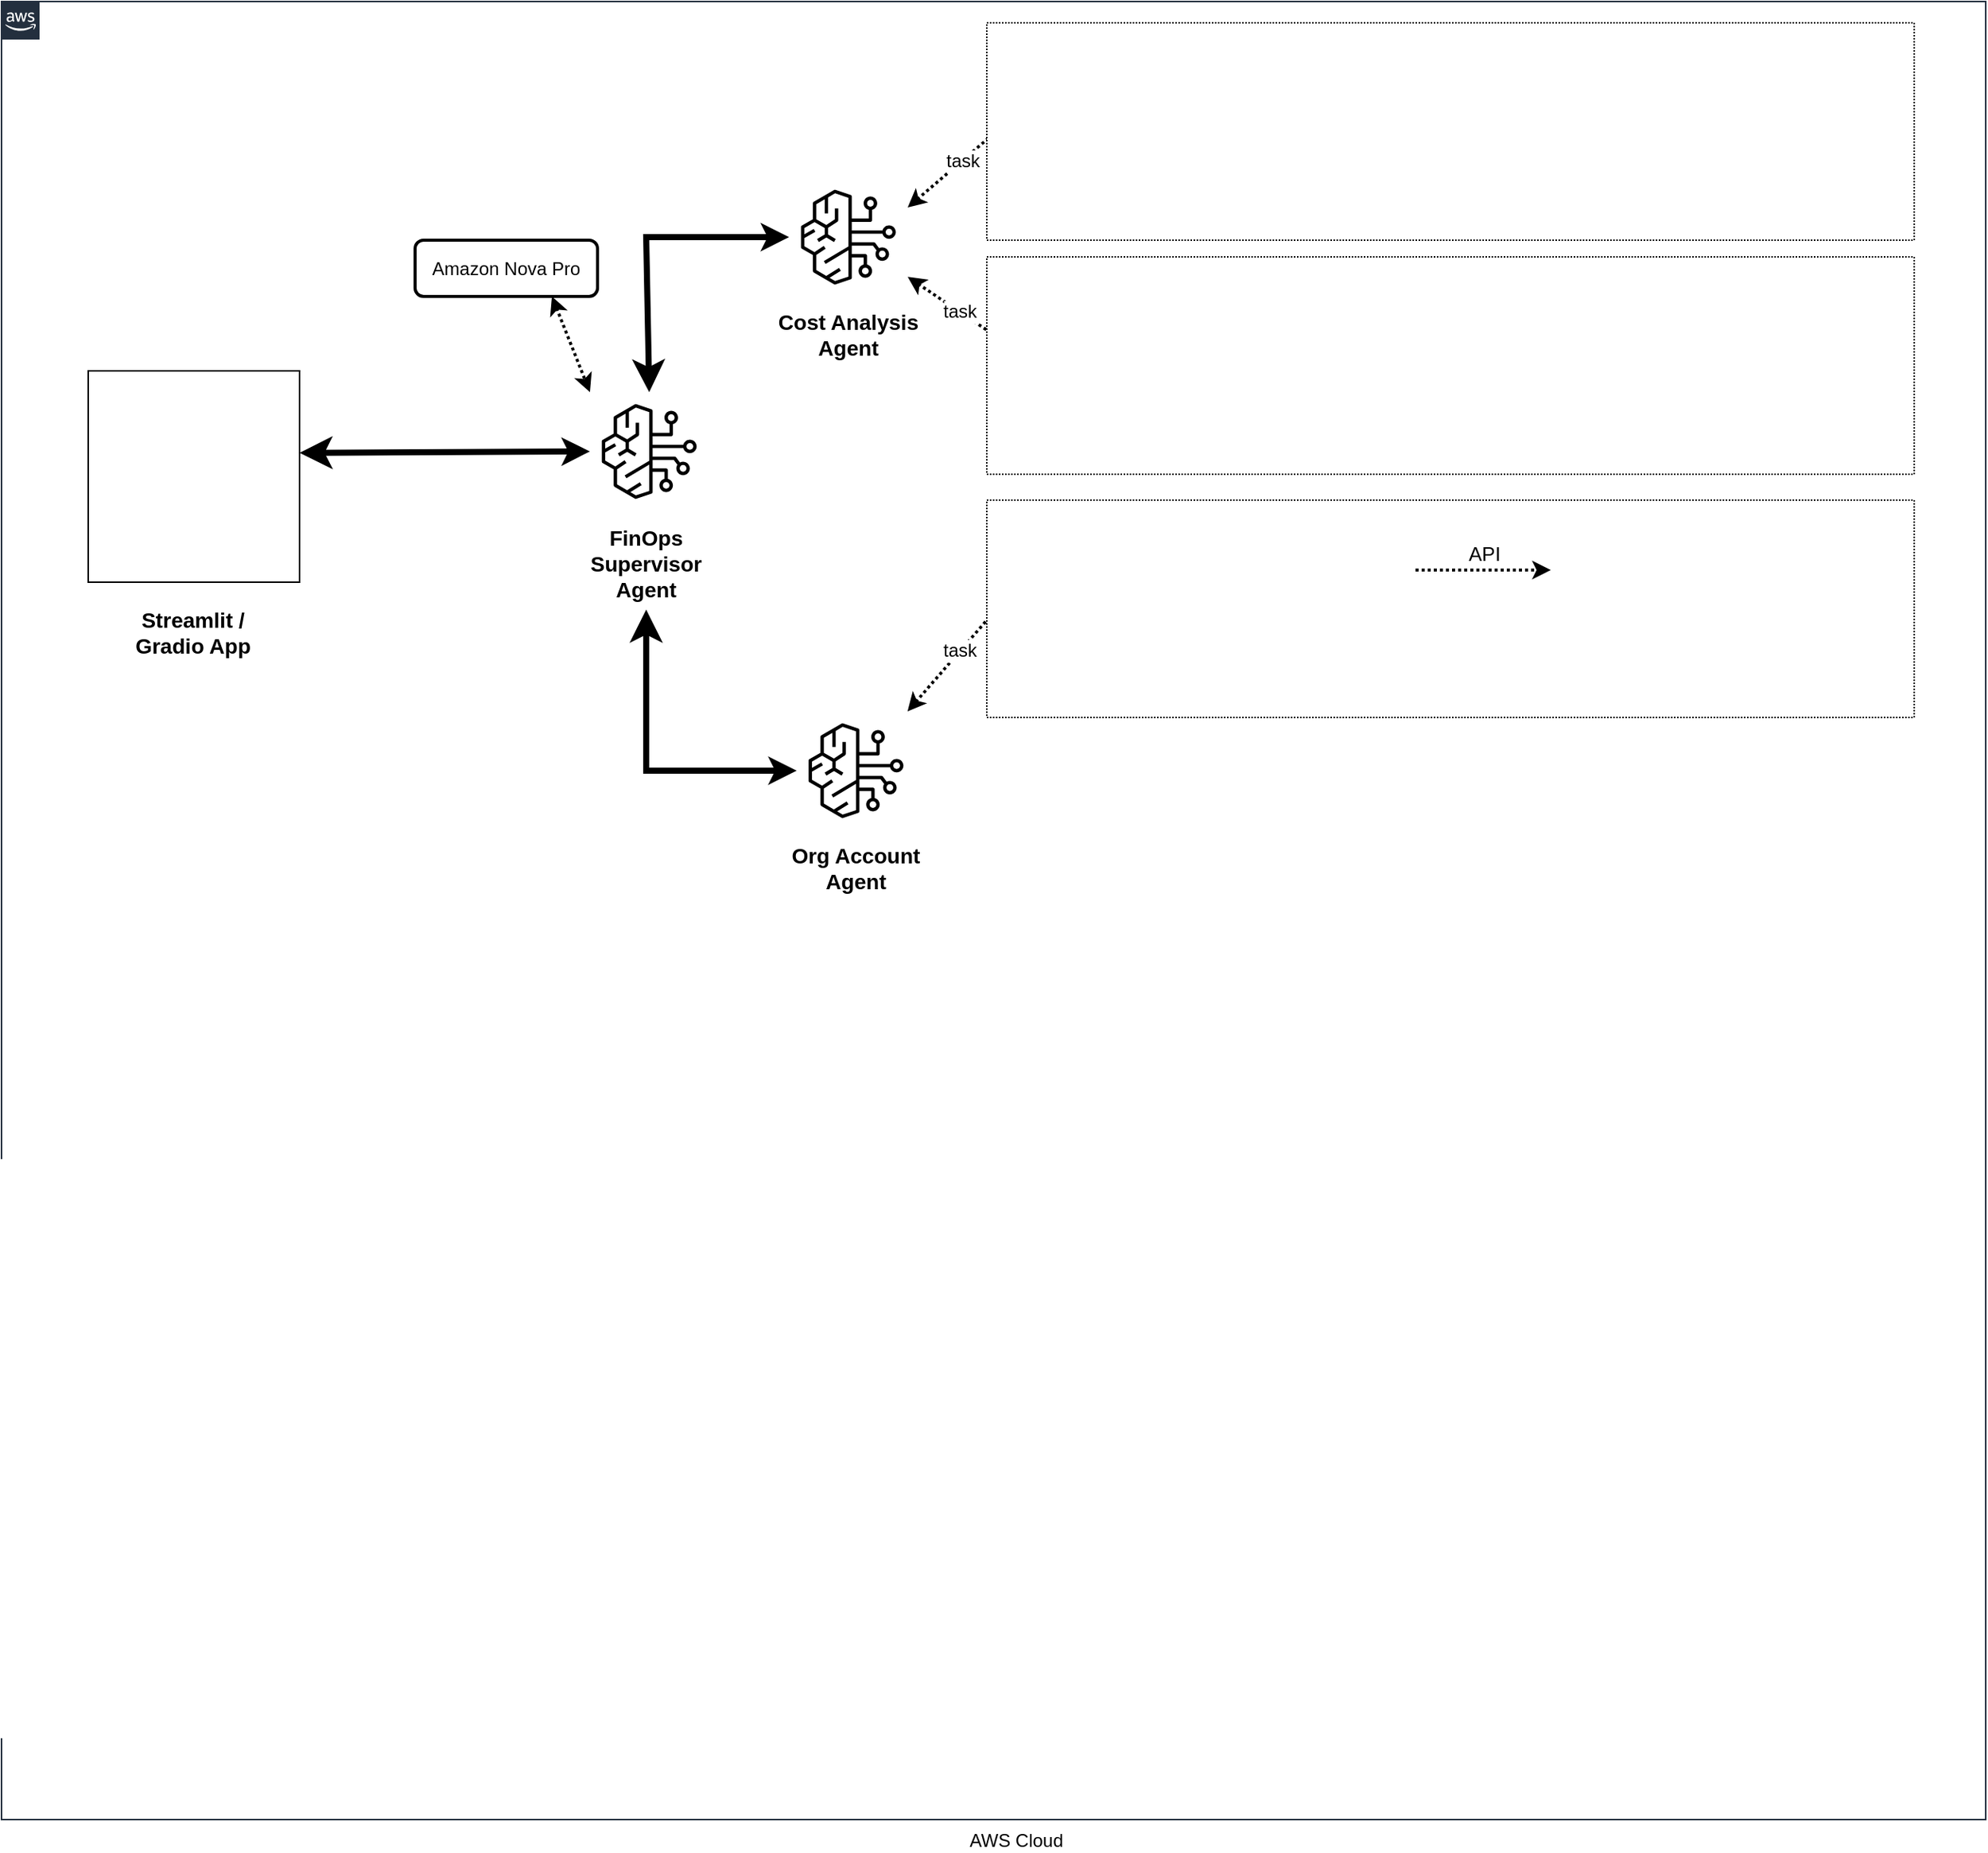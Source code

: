 <mxfile version="28.0.4">
  <diagram name="페이지-1" id="RuTvgAe05luTqqJp8XIn">
    <mxGraphModel dx="1426" dy="1935" grid="0" gridSize="10" guides="1" tooltips="1" connect="1" arrows="1" fold="1" page="1" pageScale="1" pageWidth="1600" pageHeight="1169" background="light-dark(#ffffff, #f5f4f4)" math="0" shadow="0">
      <root>
        <mxCell id="0" />
        <mxCell id="1" parent="0" />
        <mxCell id="2OBhGyxs4nnkqqzqLcTy-14" value="" style="endArrow=classic;startArrow=classic;html=1;rounded=0;strokeColor=light-dark(#000000,#CC0000);startSize=9;strokeWidth=4;exitX=1;exitY=0.388;exitDx=0;exitDy=0;entryX=0;entryY=0.5;entryDx=0;entryDy=0;entryPerimeter=0;exitPerimeter=0;" parent="1" source="2OBhGyxs4nnkqqzqLcTy-12" target="ZPLwYKQgncl39OfeO65Y-1" edge="1">
          <mxGeometry width="50" height="50" relative="1" as="geometry">
            <mxPoint x="178" y="-805.5" as="sourcePoint" />
            <mxPoint x="566" y="-968" as="targetPoint" />
            <Array as="points" />
          </mxGeometry>
        </mxCell>
        <mxCell id="2OBhGyxs4nnkqqzqLcTy-18" value="&lt;font style=&quot;font-size: 16px;&quot;&gt;FastAPI&lt;/font&gt;" style="verticalLabelPosition=middle;verticalAlign=middle;html=1;shape=mxgraph.basic.rect;fillColor2=none;strokeWidth=1;size=20;indent=5;fillColor=light-dark(#FFFFFF,#FFFFFF);fontColor=light-dark(#000000,#000000);strokeColor=light-dark(#000000,#000000);labelPosition=center;align=center;" parent="1" vertex="1">
          <mxGeometry x="108" y="-814" width="119" height="33" as="geometry" />
        </mxCell>
        <mxCell id="2OBhGyxs4nnkqqzqLcTy-21" value="" style="group" parent="1" vertex="1" connectable="0">
          <mxGeometry x="92" y="-875" width="139" height="202" as="geometry" />
        </mxCell>
        <mxCell id="2OBhGyxs4nnkqqzqLcTy-12" value="" style="whiteSpace=wrap;html=1;aspect=fixed;fillColor=light-dark(#FFFFFF,#FFFFFF);strokeColor=light-dark(#000000,#000000);fontColor=light-dark(#000000,#000000);fontSize=16;" parent="2OBhGyxs4nnkqqzqLcTy-21" vertex="1">
          <mxGeometry width="139" height="139" as="geometry" />
        </mxCell>
        <mxCell id="2OBhGyxs4nnkqqzqLcTy-17" value="&lt;h3&gt;Streamlit / Gradio App&lt;/h3&gt;" style="whiteSpace=wrap;html=1;labelBackgroundColor=none;fillStyle=auto;fillColor=none;strokeColor=none;fontColor=light-dark(#000000,#000000);spacing=7;" parent="2OBhGyxs4nnkqqzqLcTy-21" vertex="1">
          <mxGeometry x="9" y="142" width="120" height="60" as="geometry" />
        </mxCell>
        <mxCell id="M7x2iTXA3pfdP00wpJqi-15" value="&lt;font style=&quot;color: light-dark(rgb(0, 0, 0), rgb(0, 0, 0));&quot;&gt;AWS Cloud&lt;/font&gt;" style="points=[[0,0],[0.25,0],[0.5,0],[0.75,0],[1,0],[1,0.25],[1,0.5],[1,0.75],[1,1],[0.75,1],[0.5,1],[0.25,1],[0,1],[0,0.75],[0,0.5],[0,0.25]];outlineConnect=0;gradientColor=none;html=1;whiteSpace=wrap;fontSize=12;fontStyle=0;container=1;pointerEvents=0;collapsible=0;recursiveResize=0;shape=mxgraph.aws4.group;grIcon=mxgraph.aws4.group_aws_cloud_alt;strokeColor=#232F3E;fillColor=none;verticalAlign=top;align=center;spacingLeft=30;fontColor=#232F3E;dashed=0;labelPosition=center;verticalLabelPosition=bottom;" parent="1" vertex="1">
          <mxGeometry x="35" y="-1118" width="1305" height="1196" as="geometry" />
        </mxCell>
        <mxCell id="M7x2iTXA3pfdP00wpJqi-18" value="Cost Analysis&lt;div&gt;Action Group&lt;/div&gt;&lt;div&gt;Lambda Function&lt;/div&gt;" style="sketch=0;points=[[0,0,0],[0.25,0,0],[0.5,0,0],[0.75,0,0],[1,0,0],[0,1,0],[0.25,1,0],[0.5,1,0],[0.75,1,0],[1,1,0],[0,0.25,0],[0,0.5,0],[0,0.75,0],[1,0.25,0],[1,0.5,0],[1,0.75,0]];outlineConnect=0;fontColor=light-dark(#232F3E,#000000);fillColor=#ED7100;strokeColor=#ffffff;dashed=0;verticalLabelPosition=bottom;verticalAlign=top;align=center;html=1;fontSize=12;fontStyle=0;aspect=fixed;shape=mxgraph.aws4.resourceIcon;resIcon=mxgraph.aws4.lambda;" parent="M7x2iTXA3pfdP00wpJqi-15" vertex="1">
          <mxGeometry x="854" y="26" width="78" height="78" as="geometry" />
        </mxCell>
        <mxCell id="2OBhGyxs4nnkqqzqLcTy-3" value="" style="group" parent="M7x2iTXA3pfdP00wpJqi-15" vertex="1" connectable="0">
          <mxGeometry x="364" y="257" width="120" height="143" as="geometry" />
        </mxCell>
        <mxCell id="ZPLwYKQgncl39OfeO65Y-1" value="" style="sketch=0;points=[[0,0,0],[0.25,0,0],[0.5,0,0],[0.75,0,0],[1,0,0],[0,1,0],[0.25,1,0],[0.5,1,0],[0.75,1,0],[1,1,0],[0,0.25,0],[0,0.5,0],[0,0.75,0],[1,0.25,0],[1,0.5,0],[1,0.75,0]];outlineConnect=0;dashed=0;verticalLabelPosition=bottom;verticalAlign=top;align=center;html=1;fontSize=12;fontStyle=0;aspect=fixed;shape=mxgraph.aws4.resourceIcon;resIcon=mxgraph.aws4.bedrock;labelBackgroundColor=none;fillStyle=auto;fillColor=none;strokeColor=light-dark(#000000,#000000);fontColor=light-dark(#000000,#000000);" parent="2OBhGyxs4nnkqqzqLcTy-3" vertex="1">
          <mxGeometry x="23" width="78" height="78" as="geometry" />
        </mxCell>
        <mxCell id="ZPLwYKQgncl39OfeO65Y-2" value="&lt;h3&gt;FinOps Supervisor Agent&lt;/h3&gt;" style="whiteSpace=wrap;html=1;labelBackgroundColor=none;fillStyle=auto;fillColor=none;strokeColor=none;fontColor=light-dark(#000000,#000000);spacing=7;" parent="2OBhGyxs4nnkqqzqLcTy-3" vertex="1">
          <mxGeometry y="83" width="120" height="60" as="geometry" />
        </mxCell>
        <mxCell id="2OBhGyxs4nnkqqzqLcTy-4" value="" style="group" parent="M7x2iTXA3pfdP00wpJqi-15" vertex="1" connectable="0">
          <mxGeometry x="497" y="116" width="120" height="133" as="geometry" />
        </mxCell>
        <mxCell id="2OBhGyxs4nnkqqzqLcTy-1" value="" style="sketch=0;points=[[0,0,0],[0.25,0,0],[0.5,0,0],[0.75,0,0],[1,0,0],[0,1,0],[0.25,1,0],[0.5,1,0],[0.75,1,0],[1,1,0],[0,0.25,0],[0,0.5,0],[0,0.75,0],[1,0.25,0],[1,0.5,0],[1,0.75,0]];outlineConnect=0;dashed=0;verticalLabelPosition=bottom;verticalAlign=top;align=center;html=1;fontSize=12;fontStyle=0;aspect=fixed;shape=mxgraph.aws4.resourceIcon;resIcon=mxgraph.aws4.bedrock;labelBackgroundColor=none;fillStyle=auto;fillColor=none;strokeColor=light-dark(#000000,#000000);fontColor=light-dark(#000000,#000000);" parent="2OBhGyxs4nnkqqzqLcTy-4" vertex="1">
          <mxGeometry x="21" width="78" height="78" as="geometry" />
        </mxCell>
        <mxCell id="2OBhGyxs4nnkqqzqLcTy-2" value="&lt;h3&gt;Cost Analysis Agent&lt;/h3&gt;" style="whiteSpace=wrap;html=1;labelBackgroundColor=none;fillStyle=auto;fillColor=none;strokeColor=none;fontColor=light-dark(#000000,#000000);spacing=7;" parent="2OBhGyxs4nnkqqzqLcTy-4" vertex="1">
          <mxGeometry y="73" width="120" height="60" as="geometry" />
        </mxCell>
        <mxCell id="2OBhGyxs4nnkqqzqLcTy-6" value="" style="endArrow=classic;startArrow=classic;html=1;rounded=0;strokeColor=light-dark(#000000,#CC0000);startSize=9;strokeWidth=4;exitX=0.5;exitY=0;exitDx=0;exitDy=0;exitPerimeter=0;entryX=0;entryY=0.5;entryDx=0;entryDy=0;entryPerimeter=0;" parent="M7x2iTXA3pfdP00wpJqi-15" source="ZPLwYKQgncl39OfeO65Y-1" target="2OBhGyxs4nnkqqzqLcTy-1" edge="1">
          <mxGeometry width="50" height="50" relative="1" as="geometry">
            <mxPoint x="422" y="223" as="sourcePoint" />
            <mxPoint x="487" y="121" as="targetPoint" />
            <Array as="points">
              <mxPoint x="424" y="155" />
            </Array>
          </mxGeometry>
        </mxCell>
        <mxCell id="2OBhGyxs4nnkqqzqLcTy-7" value="&lt;font style=&quot;color: light-dark(rgb(0, 0, 0), rgb(0, 0, 0));&quot;&gt;Amazon Nova Pro&lt;/font&gt;" style="rounded=1;whiteSpace=wrap;html=1;fillColor=none;strokeColor=light-dark(#000000,#000000);strokeWidth=2;" parent="M7x2iTXA3pfdP00wpJqi-15" vertex="1">
          <mxGeometry x="272" y="157" width="120" height="37" as="geometry" />
        </mxCell>
        <mxCell id="2OBhGyxs4nnkqqzqLcTy-8" value="" style="endArrow=classic;startArrow=classic;html=1;rounded=0;entryX=0;entryY=0;entryDx=0;entryDy=0;entryPerimeter=0;exitX=0.75;exitY=1;exitDx=0;exitDy=0;dashed=1;strokeColor=light-dark(#000000,#FF3333);strokeWidth=2;dashPattern=1 1;" parent="M7x2iTXA3pfdP00wpJqi-15" source="2OBhGyxs4nnkqqzqLcTy-7" target="ZPLwYKQgncl39OfeO65Y-1" edge="1">
          <mxGeometry width="50" height="50" relative="1" as="geometry">
            <mxPoint x="314" y="262" as="sourcePoint" />
            <mxPoint x="364" y="212" as="targetPoint" />
          </mxGeometry>
        </mxCell>
        <mxCell id="M7x2iTXA3pfdP00wpJqi-22" value="invoke" style="edgeStyle=orthogonalEdgeStyle;rounded=0;orthogonalLoop=1;jettySize=auto;html=1;exitX=1;exitY=0.25;exitDx=0;exitDy=0;strokeColor=light-dark(#000000,#000000);strokeWidth=2;dashed=1;dashPattern=1 1;labelPosition=center;verticalLabelPosition=top;align=center;verticalAlign=bottom;fontColor=light-dark(#000000,#000000);labelBackgroundColor=light-dark(#FFFFFF,#FFFFFF);fontSize=13;" parent="M7x2iTXA3pfdP00wpJqi-15" source="M7x2iTXA3pfdP00wpJqi-16" target="M7x2iTXA3pfdP00wpJqi-18" edge="1">
          <mxGeometry relative="1" as="geometry">
            <mxPoint x="883" y="62" as="targetPoint" />
          </mxGeometry>
        </mxCell>
        <mxCell id="M7x2iTXA3pfdP00wpJqi-16" value="&lt;font style=&quot;color: light-dark(rgb(0, 0, 0), rgb(0, 0, 0));&quot;&gt;Cost Analysis&lt;/font&gt;&lt;div&gt;&lt;font style=&quot;color: light-dark(rgb(0, 0, 0), rgb(0, 0, 0));&quot;&gt;Action Group&lt;/font&gt;&lt;/div&gt;" style="rounded=1;whiteSpace=wrap;html=1;fillColor=none;strokeColor=light-dark(#000000,#000000);strokeWidth=2;labelPosition=center;verticalLabelPosition=bottom;align=center;verticalAlign=top;" parent="M7x2iTXA3pfdP00wpJqi-15" vertex="1">
          <mxGeometry x="667" y="56" width="98" height="37" as="geometry" />
        </mxCell>
        <mxCell id="M7x2iTXA3pfdP00wpJqi-17" value="&lt;font style=&quot;font-size: 12px; color: light-dark(rgb(0, 0, 0), rgb(0, 0, 0)); background-color: light-dark(rgb(255, 255, 255), rgb(255, 255, 255));&quot;&gt;task&lt;/font&gt;" style="endArrow=classic;startArrow=classic;html=1;rounded=0;entryX=0;entryY=0.5;entryDx=0;entryDy=0;exitX=1;exitY=0.25;exitDx=0;exitDy=0;dashed=1;strokeColor=light-dark(#000000,#FF3333);strokeWidth=2;dashPattern=1 1;exitPerimeter=0;" parent="M7x2iTXA3pfdP00wpJqi-15" source="2OBhGyxs4nnkqqzqLcTy-1" target="M7x2iTXA3pfdP00wpJqi-16" edge="1">
          <mxGeometry width="50" height="50" relative="1" as="geometry">
            <mxPoint x="595" y="108" as="sourcePoint" />
            <mxPoint x="628" y="139" as="targetPoint" />
          </mxGeometry>
        </mxCell>
        <mxCell id="M7x2iTXA3pfdP00wpJqi-24" value="respond" style="edgeStyle=orthogonalEdgeStyle;rounded=0;orthogonalLoop=1;jettySize=auto;html=1;strokeColor=light-dark(#000000,#000000);strokeWidth=2;dashed=1;dashPattern=1 1;labelPosition=center;verticalLabelPosition=bottom;align=center;verticalAlign=top;fontColor=light-dark(#000000,#000000);labelBackgroundColor=light-dark(#FFFFFF,#FFFFFF);fontSize=13;entryX=1;entryY=0.75;entryDx=0;entryDy=0;" parent="M7x2iTXA3pfdP00wpJqi-15" target="M7x2iTXA3pfdP00wpJqi-16" edge="1">
          <mxGeometry relative="1" as="geometry">
            <mxPoint x="851" y="84" as="sourcePoint" />
            <mxPoint x="886" y="63" as="targetPoint" />
          </mxGeometry>
        </mxCell>
        <mxCell id="M7x2iTXA3pfdP00wpJqi-25" value="" style="group" parent="M7x2iTXA3pfdP00wpJqi-15" vertex="1" connectable="0">
          <mxGeometry x="502" y="467" width="120" height="133" as="geometry" />
        </mxCell>
        <mxCell id="M7x2iTXA3pfdP00wpJqi-26" value="" style="sketch=0;points=[[0,0,0],[0.25,0,0],[0.5,0,0],[0.75,0,0],[1,0,0],[0,1,0],[0.25,1,0],[0.5,1,0],[0.75,1,0],[1,1,0],[0,0.25,0],[0,0.5,0],[0,0.75,0],[1,0.25,0],[1,0.5,0],[1,0.75,0]];outlineConnect=0;dashed=0;verticalLabelPosition=bottom;verticalAlign=top;align=center;html=1;fontSize=12;fontStyle=0;aspect=fixed;shape=mxgraph.aws4.resourceIcon;resIcon=mxgraph.aws4.bedrock;labelBackgroundColor=none;fillStyle=auto;fillColor=none;strokeColor=light-dark(#000000,#000000);fontColor=light-dark(#000000,#000000);" parent="M7x2iTXA3pfdP00wpJqi-25" vertex="1">
          <mxGeometry x="21" width="78" height="78" as="geometry" />
        </mxCell>
        <mxCell id="M7x2iTXA3pfdP00wpJqi-27" value="&lt;h3&gt;Org Account Agent&lt;/h3&gt;" style="whiteSpace=wrap;html=1;labelBackgroundColor=none;fillStyle=auto;fillColor=none;strokeColor=none;fontColor=light-dark(#000000,#000000);spacing=7;" parent="M7x2iTXA3pfdP00wpJqi-25" vertex="1">
          <mxGeometry y="73" width="120" height="60" as="geometry" />
        </mxCell>
        <mxCell id="M7x2iTXA3pfdP00wpJqi-28" value="Clock and Calendar&amp;nbsp;&lt;div&gt;Action Group&amp;nbsp;&lt;/div&gt;&lt;div&gt;Lambda Function&lt;/div&gt;" style="sketch=0;points=[[0,0,0],[0.25,0,0],[0.5,0,0],[0.75,0,0],[1,0,0],[0,1,0],[0.25,1,0],[0.5,1,0],[0.75,1,0],[1,1,0],[0,0.25,0],[0,0.5,0],[0,0.75,0],[1,0.25,0],[1,0.5,0],[1,0.75,0]];outlineConnect=0;fontColor=light-dark(#232F3E,#000000);fillColor=#ED7100;strokeColor=#ffffff;dashed=0;verticalLabelPosition=bottom;verticalAlign=top;align=center;html=1;fontSize=12;fontStyle=0;aspect=fixed;shape=mxgraph.aws4.resourceIcon;resIcon=mxgraph.aws4.lambda;" parent="M7x2iTXA3pfdP00wpJqi-15" vertex="1">
          <mxGeometry x="852" y="179" width="78" height="78" as="geometry" />
        </mxCell>
        <mxCell id="M7x2iTXA3pfdP00wpJqi-29" value="invoke" style="edgeStyle=orthogonalEdgeStyle;rounded=0;orthogonalLoop=1;jettySize=auto;html=1;exitX=1;exitY=0.25;exitDx=0;exitDy=0;strokeColor=light-dark(#000000,#000000);strokeWidth=2;dashed=1;dashPattern=1 1;labelPosition=center;verticalLabelPosition=top;align=center;verticalAlign=bottom;fontColor=light-dark(#000000,#000000);labelBackgroundColor=light-dark(#FFFFFF,#FFFFFF);fontSize=13;" parent="M7x2iTXA3pfdP00wpJqi-15" source="M7x2iTXA3pfdP00wpJqi-30" target="M7x2iTXA3pfdP00wpJqi-28" edge="1">
          <mxGeometry relative="1" as="geometry">
            <mxPoint x="881" y="215" as="targetPoint" />
          </mxGeometry>
        </mxCell>
        <mxCell id="M7x2iTXA3pfdP00wpJqi-30" value="&lt;font&gt;Clock and Calendar Action Group&lt;/font&gt;" style="rounded=1;whiteSpace=wrap;html=1;fillColor=none;strokeColor=light-dark(#000000,#000000);strokeWidth=2;labelPosition=center;verticalLabelPosition=bottom;align=center;verticalAlign=top;fontColor=light-dark(#000000,#000000);" parent="M7x2iTXA3pfdP00wpJqi-15" vertex="1">
          <mxGeometry x="665" y="209" width="98" height="37" as="geometry" />
        </mxCell>
        <mxCell id="M7x2iTXA3pfdP00wpJqi-31" value="&lt;font style=&quot;font-size: 12px; color: light-dark(rgb(0, 0, 0), rgb(0, 0, 0)); background-color: light-dark(rgb(255, 255, 255), rgb(255, 255, 255));&quot;&gt;task&lt;/font&gt;" style="endArrow=classic;startArrow=classic;html=1;rounded=0;entryX=0;entryY=0.5;entryDx=0;entryDy=0;dashed=1;strokeColor=light-dark(#000000,#FF3333);strokeWidth=2;dashPattern=1 1;" parent="M7x2iTXA3pfdP00wpJqi-15" source="2OBhGyxs4nnkqqzqLcTy-1" target="M7x2iTXA3pfdP00wpJqi-30" edge="1">
          <mxGeometry width="50" height="50" relative="1" as="geometry">
            <mxPoint x="595" y="249" as="sourcePoint" />
            <mxPoint x="628" y="280" as="targetPoint" />
          </mxGeometry>
        </mxCell>
        <mxCell id="M7x2iTXA3pfdP00wpJqi-32" value="respond" style="edgeStyle=orthogonalEdgeStyle;rounded=0;orthogonalLoop=1;jettySize=auto;html=1;strokeColor=light-dark(#000000,#000000);strokeWidth=2;dashed=1;dashPattern=1 1;labelPosition=center;verticalLabelPosition=bottom;align=center;verticalAlign=top;fontColor=light-dark(#000000,#000000);labelBackgroundColor=light-dark(#FFFFFF,#FFFFFF);fontSize=13;entryX=1;entryY=0.75;entryDx=0;entryDy=0;" parent="M7x2iTXA3pfdP00wpJqi-15" target="M7x2iTXA3pfdP00wpJqi-30" edge="1">
          <mxGeometry relative="1" as="geometry">
            <mxPoint x="849" y="237" as="sourcePoint" />
            <mxPoint x="884" y="216" as="targetPoint" />
          </mxGeometry>
        </mxCell>
        <mxCell id="M7x2iTXA3pfdP00wpJqi-33" value="get_cost_and_usage" style="rounded=1;whiteSpace=wrap;html=1;fillColor=none;strokeColor=light-dark(#000000,#000000);strokeWidth=2;labelPosition=center;verticalLabelPosition=middle;align=center;verticalAlign=middle;fontColor=light-dark(#000000,#000000);" parent="M7x2iTXA3pfdP00wpJqi-15" vertex="1">
          <mxGeometry x="1040" y="26" width="191" height="26" as="geometry" />
        </mxCell>
        <mxCell id="M7x2iTXA3pfdP00wpJqi-34" value="get_service_costs" style="rounded=1;whiteSpace=wrap;html=1;fillColor=none;strokeColor=light-dark(#000000,#000000);strokeWidth=2;labelPosition=center;verticalLabelPosition=middle;align=center;verticalAlign=middle;fontColor=light-dark(#000000,#000000);" parent="M7x2iTXA3pfdP00wpJqi-15" vertex="1">
          <mxGeometry x="1040" y="59" width="191" height="26" as="geometry" />
        </mxCell>
        <mxCell id="M7x2iTXA3pfdP00wpJqi-35" value="..." style="rounded=1;whiteSpace=wrap;html=1;fillColor=none;strokeColor=light-dark(#000000,#000000);strokeWidth=2;labelPosition=center;verticalLabelPosition=middle;align=center;verticalAlign=middle;fontColor=light-dark(#000000,#000000);" parent="M7x2iTXA3pfdP00wpJqi-15" vertex="1">
          <mxGeometry x="1040" y="93" width="191" height="26" as="geometry" />
        </mxCell>
        <mxCell id="M7x2iTXA3pfdP00wpJqi-36" value="API" style="edgeStyle=orthogonalEdgeStyle;rounded=0;orthogonalLoop=1;jettySize=auto;html=1;exitX=1;exitY=0.25;exitDx=0;exitDy=0;strokeColor=light-dark(#000000,#000000);strokeWidth=2;dashed=1;dashPattern=1 1;labelPosition=center;verticalLabelPosition=top;align=center;verticalAlign=bottom;fontColor=light-dark(#000000,#000000);labelBackgroundColor=light-dark(#FFFFFF,#FFFFFF);fontSize=13;" parent="M7x2iTXA3pfdP00wpJqi-15" edge="1">
          <mxGeometry relative="1" as="geometry">
            <mxPoint x="934" y="69" as="sourcePoint" />
            <mxPoint x="1023" y="69" as="targetPoint" />
          </mxGeometry>
        </mxCell>
        <mxCell id="M7x2iTXA3pfdP00wpJqi-37" value="" style="rounded=0;whiteSpace=wrap;html=1;fillColor=light-dark(#FFFFFF,transparent);strokeColor=light-dark(#000000,#CC6600);dashed=1;dashPattern=1 1;" parent="M7x2iTXA3pfdP00wpJqi-15" vertex="1">
          <mxGeometry x="648" y="14" width="610" height="143" as="geometry" />
        </mxCell>
        <mxCell id="M7x2iTXA3pfdP00wpJqi-38" value="get_current_time" style="rounded=1;whiteSpace=wrap;html=1;fillColor=none;strokeColor=light-dark(#000000,#000000);strokeWidth=2;labelPosition=center;verticalLabelPosition=middle;align=center;verticalAlign=middle;fontColor=light-dark(#000000,#000000);" parent="M7x2iTXA3pfdP00wpJqi-15" vertex="1">
          <mxGeometry x="1042" y="198" width="191" height="26" as="geometry" />
        </mxCell>
        <mxCell id="M7x2iTXA3pfdP00wpJqi-39" value="API" style="edgeStyle=orthogonalEdgeStyle;rounded=0;orthogonalLoop=1;jettySize=auto;html=1;exitX=1;exitY=0.25;exitDx=0;exitDy=0;strokeColor=light-dark(#000000,#000000);strokeWidth=2;dashed=1;dashPattern=1 1;labelPosition=center;verticalLabelPosition=top;align=center;verticalAlign=bottom;fontColor=light-dark(#000000,#000000);labelBackgroundColor=light-dark(#FFFFFF,#FFFFFF);fontSize=13;" parent="M7x2iTXA3pfdP00wpJqi-15" edge="1">
          <mxGeometry relative="1" as="geometry">
            <mxPoint x="930" y="214" as="sourcePoint" />
            <mxPoint x="1019" y="214" as="targetPoint" />
          </mxGeometry>
        </mxCell>
        <mxCell id="M7x2iTXA3pfdP00wpJqi-40" value="" style="rounded=0;whiteSpace=wrap;html=1;fillColor=light-dark(#FFFFFF,transparent);strokeColor=light-dark(#000000,#CC6600);dashed=1;dashPattern=1 1;" parent="M7x2iTXA3pfdP00wpJqi-15" vertex="1">
          <mxGeometry x="648" y="168" width="610" height="143" as="geometry" />
        </mxCell>
        <mxCell id="M7x2iTXA3pfdP00wpJqi-41" value="" style="endArrow=classic;startArrow=classic;html=1;rounded=0;strokeColor=light-dark(#000000,#CC0000);startSize=9;strokeWidth=4;exitX=0.5;exitY=1;exitDx=0;exitDy=0;entryX=0;entryY=0.5;entryDx=0;entryDy=0;entryPerimeter=0;" parent="M7x2iTXA3pfdP00wpJqi-15" source="ZPLwYKQgncl39OfeO65Y-2" target="M7x2iTXA3pfdP00wpJqi-26" edge="1">
          <mxGeometry width="50" height="50" relative="1" as="geometry">
            <mxPoint x="453" y="252" as="sourcePoint" />
            <mxPoint x="545" y="150" as="targetPoint" />
            <Array as="points">
              <mxPoint x="424" y="506" />
            </Array>
          </mxGeometry>
        </mxCell>
        <mxCell id="RxNtuKK_ktGzNFGGINfy-9" value="Org Account mapping&lt;div&gt;Action Group&lt;/div&gt;&lt;div&gt;Lambda Function&lt;/div&gt;" style="sketch=0;points=[[0,0,0],[0.25,0,0],[0.5,0,0],[0.75,0,0],[1,0,0],[0,1,0],[0.25,1,0],[0.5,1,0],[0.75,1,0],[1,1,0],[0,0.25,0],[0,0.5,0],[0,0.75,0],[1,0.25,0],[1,0.5,0],[1,0.75,0]];outlineConnect=0;fontColor=light-dark(#232F3E,#000000);fillColor=#ED7100;strokeColor=#ffffff;dashed=0;verticalLabelPosition=bottom;verticalAlign=top;align=center;html=1;fontSize=12;fontStyle=0;aspect=fixed;shape=mxgraph.aws4.resourceIcon;resIcon=mxgraph.aws4.lambda;" vertex="1" parent="1">
          <mxGeometry x="887" y="-779" width="78" height="78" as="geometry" />
        </mxCell>
        <mxCell id="RxNtuKK_ktGzNFGGINfy-10" value="invoke" style="edgeStyle=orthogonalEdgeStyle;rounded=0;orthogonalLoop=1;jettySize=auto;html=1;exitX=1;exitY=0.25;exitDx=0;exitDy=0;strokeColor=light-dark(#000000,#000000);strokeWidth=2;dashed=1;dashPattern=1 1;labelPosition=center;verticalLabelPosition=top;align=center;verticalAlign=bottom;fontColor=light-dark(#000000,#000000);labelBackgroundColor=light-dark(#FFFFFF,#FFFFFF);fontSize=13;" edge="1" parent="1" source="RxNtuKK_ktGzNFGGINfy-11" target="RxNtuKK_ktGzNFGGINfy-9">
          <mxGeometry relative="1" as="geometry">
            <mxPoint x="916" y="-743" as="targetPoint" />
          </mxGeometry>
        </mxCell>
        <mxCell id="RxNtuKK_ktGzNFGGINfy-11" value="&lt;font&gt;Org Account maping Action Group&lt;/font&gt;" style="rounded=1;whiteSpace=wrap;html=1;fillColor=none;strokeColor=light-dark(#000000,#000000);strokeWidth=2;labelPosition=center;verticalLabelPosition=bottom;align=center;verticalAlign=top;fontColor=light-dark(#000000,#000000);" vertex="1" parent="1">
          <mxGeometry x="700" y="-749" width="98" height="37" as="geometry" />
        </mxCell>
        <mxCell id="RxNtuKK_ktGzNFGGINfy-12" value="&lt;font style=&quot;font-size: 12px; color: light-dark(rgb(0, 0, 0), rgb(0, 0, 0)); background-color: light-dark(rgb(255, 255, 255), rgb(255, 255, 255));&quot;&gt;task&lt;/font&gt;" style="endArrow=classic;startArrow=classic;html=1;rounded=0;entryX=0;entryY=0.5;entryDx=0;entryDy=0;dashed=1;strokeColor=light-dark(#000000,#FF3333);strokeWidth=2;dashPattern=1 1;" edge="1" parent="1" target="RxNtuKK_ktGzNFGGINfy-11" source="M7x2iTXA3pfdP00wpJqi-26">
          <mxGeometry width="50" height="50" relative="1" as="geometry">
            <mxPoint x="631" y="-777" as="sourcePoint" />
            <mxPoint x="663" y="-678" as="targetPoint" />
          </mxGeometry>
        </mxCell>
        <mxCell id="RxNtuKK_ktGzNFGGINfy-13" value="respond" style="edgeStyle=orthogonalEdgeStyle;rounded=0;orthogonalLoop=1;jettySize=auto;html=1;strokeColor=light-dark(#000000,#000000);strokeWidth=2;dashed=1;dashPattern=1 1;labelPosition=center;verticalLabelPosition=bottom;align=center;verticalAlign=top;fontColor=light-dark(#000000,#000000);labelBackgroundColor=light-dark(#FFFFFF,#FFFFFF);fontSize=13;entryX=1;entryY=0.75;entryDx=0;entryDy=0;" edge="1" parent="1" target="RxNtuKK_ktGzNFGGINfy-11">
          <mxGeometry relative="1" as="geometry">
            <mxPoint x="884" y="-721" as="sourcePoint" />
            <mxPoint x="919" y="-742" as="targetPoint" />
          </mxGeometry>
        </mxCell>
        <mxCell id="RxNtuKK_ktGzNFGGINfy-14" value="get_account_info" style="rounded=1;whiteSpace=wrap;html=1;fillColor=none;strokeColor=light-dark(#000000,#000000);strokeWidth=2;labelPosition=center;verticalLabelPosition=middle;align=center;verticalAlign=middle;fontColor=light-dark(#000000,#000000);" vertex="1" parent="1">
          <mxGeometry x="1077" y="-760" width="191" height="26" as="geometry" />
        </mxCell>
        <mxCell id="RxNtuKK_ktGzNFGGINfy-16" value="" style="rounded=0;whiteSpace=wrap;html=1;fillColor=light-dark(#FFFFFF,transparent);strokeColor=light-dark(#000000,#CC6600);dashed=1;dashPattern=1 1;" vertex="1" parent="1">
          <mxGeometry x="683" y="-790" width="610" height="143" as="geometry" />
        </mxCell>
        <mxCell id="RxNtuKK_ktGzNFGGINfy-15" value="API" style="edgeStyle=orthogonalEdgeStyle;rounded=0;orthogonalLoop=1;jettySize=auto;html=1;exitX=1;exitY=0.25;exitDx=0;exitDy=0;strokeColor=light-dark(#000000,#000000);strokeWidth=2;dashed=1;dashPattern=1 1;labelPosition=center;verticalLabelPosition=top;align=center;verticalAlign=bottom;fontColor=light-dark(#000000,#000000);labelBackgroundColor=light-dark(#FFFFFF,#FFFFFF);fontSize=13;" edge="1" parent="1">
          <mxGeometry relative="1" as="geometry">
            <mxPoint x="965" y="-744" as="sourcePoint" />
            <mxPoint x="1054" y="-744" as="targetPoint" />
          </mxGeometry>
        </mxCell>
      </root>
    </mxGraphModel>
  </diagram>
</mxfile>
